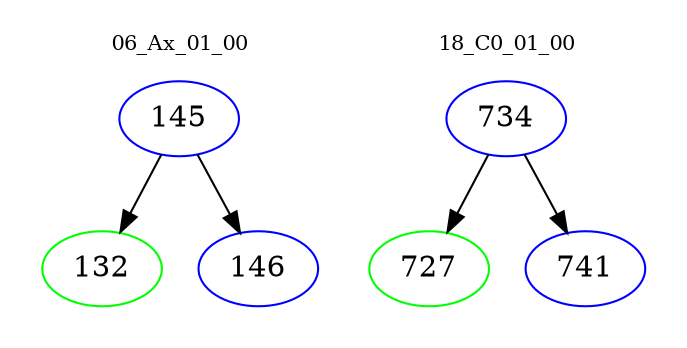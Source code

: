 digraph{
subgraph cluster_0 {
color = white
label = "06_Ax_01_00";
fontsize=10;
T0_145 [label="145", color="blue"]
T0_145 -> T0_132 [color="black"]
T0_132 [label="132", color="green"]
T0_145 -> T0_146 [color="black"]
T0_146 [label="146", color="blue"]
}
subgraph cluster_1 {
color = white
label = "18_C0_01_00";
fontsize=10;
T1_734 [label="734", color="blue"]
T1_734 -> T1_727 [color="black"]
T1_727 [label="727", color="green"]
T1_734 -> T1_741 [color="black"]
T1_741 [label="741", color="blue"]
}
}
